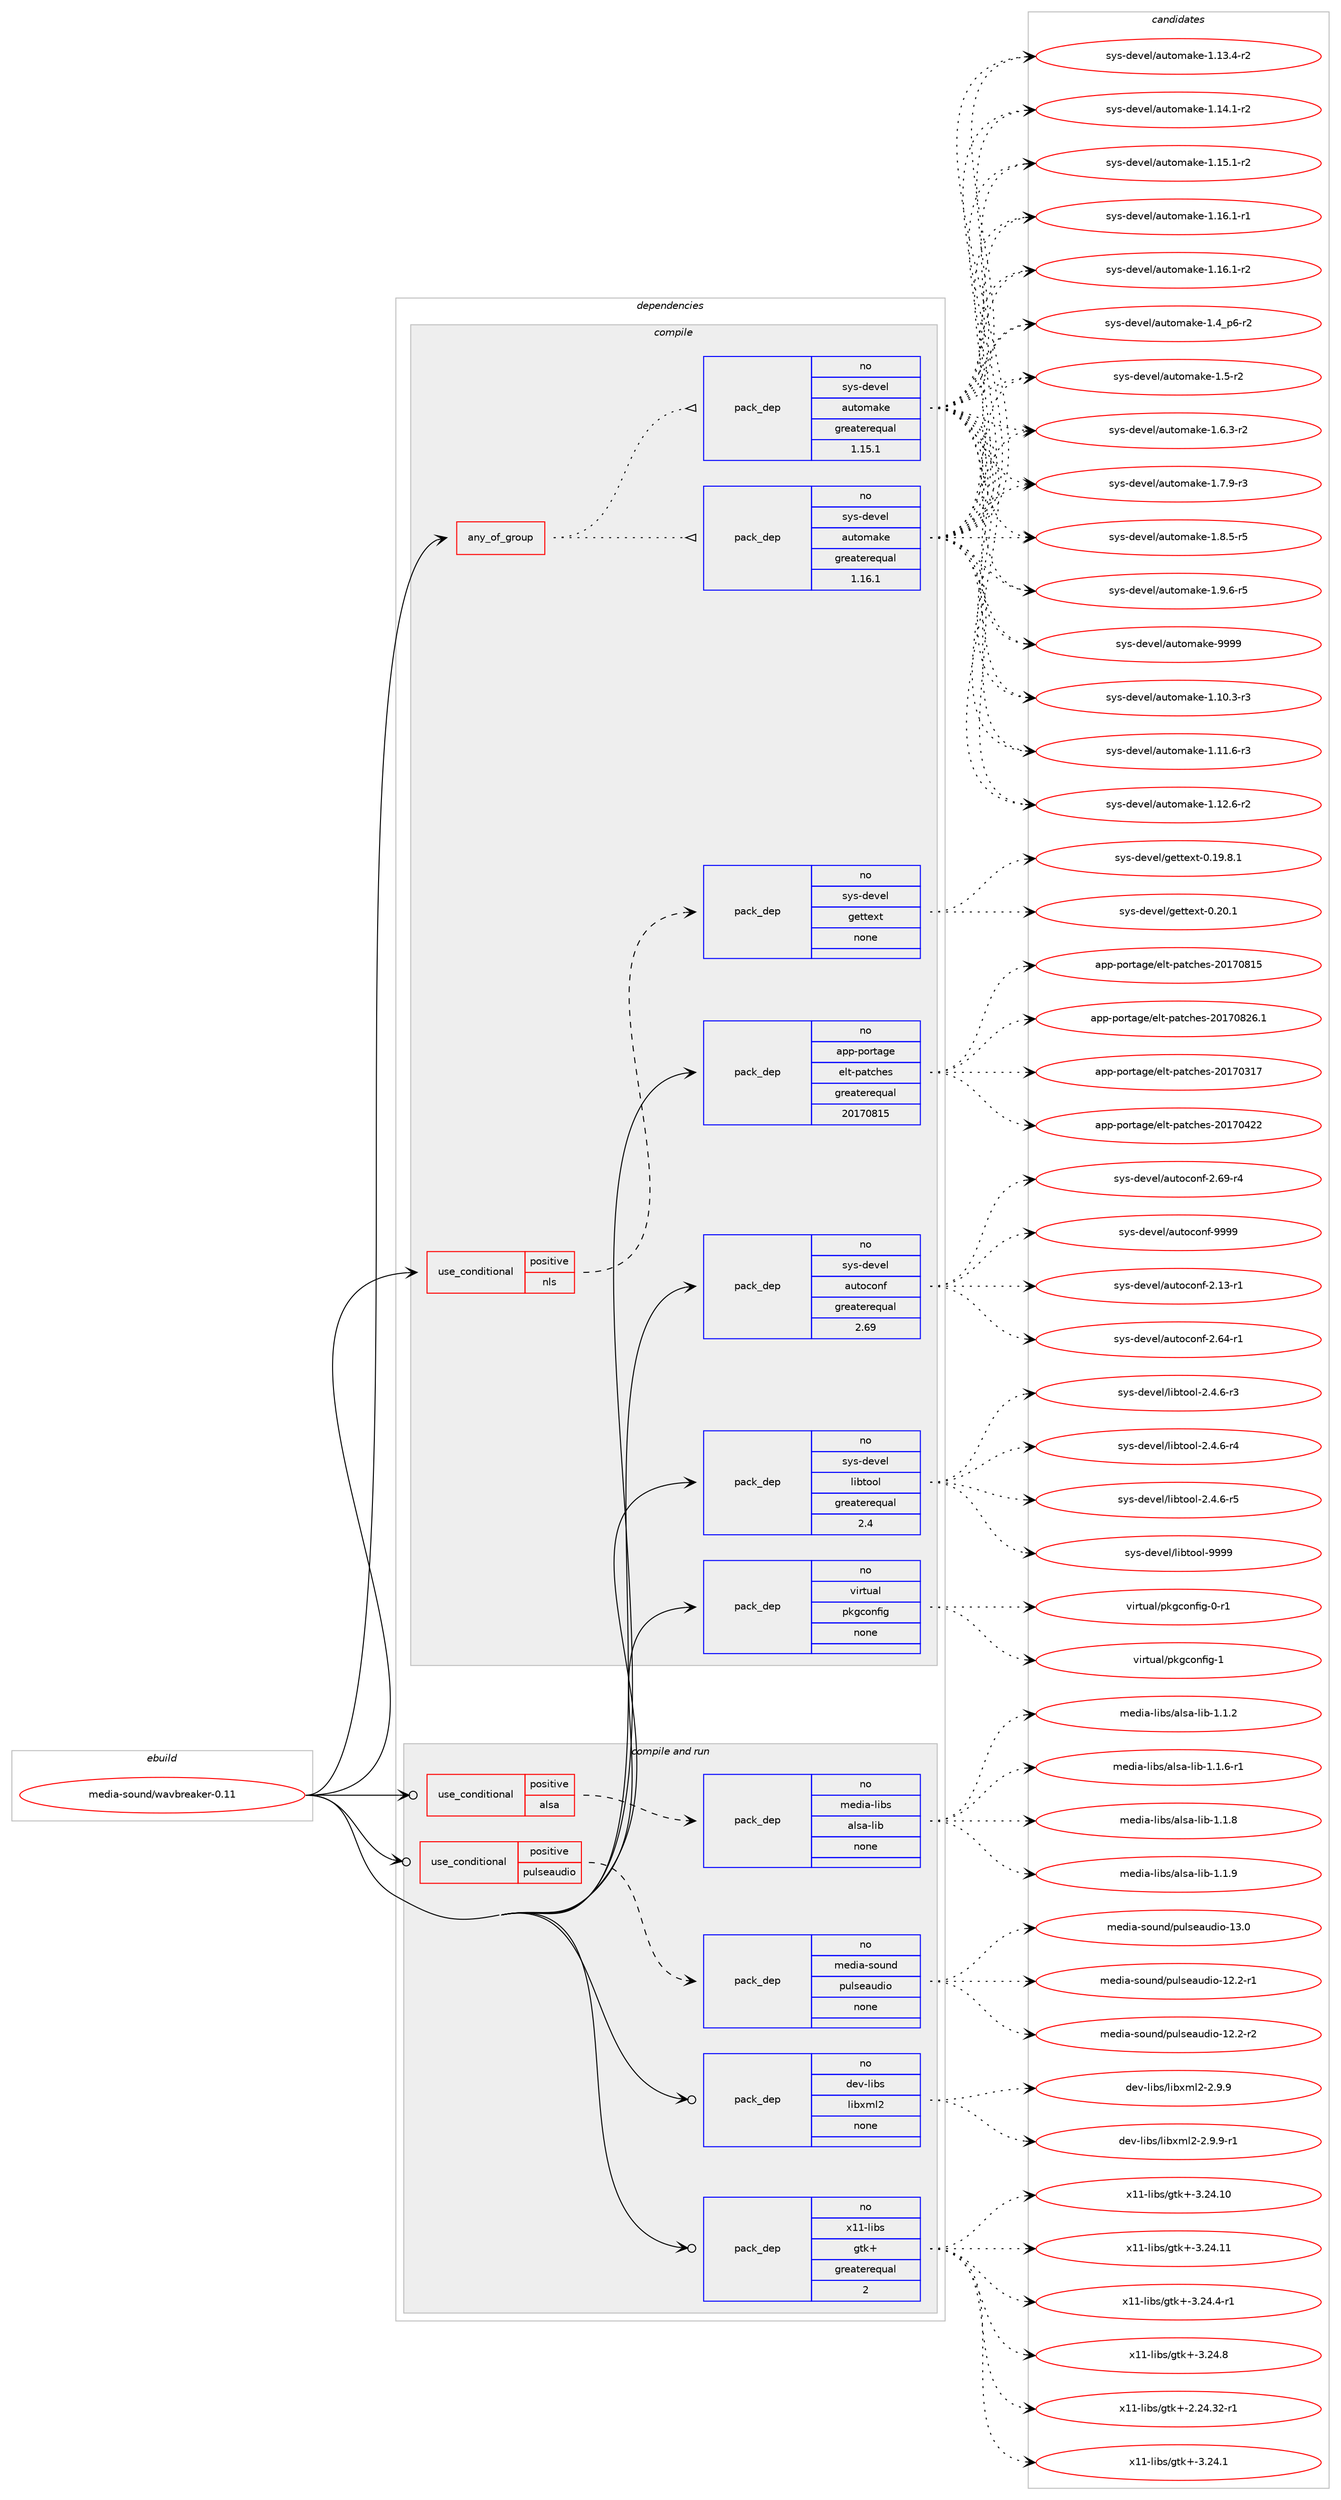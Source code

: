 digraph prolog {

# *************
# Graph options
# *************

newrank=true;
concentrate=true;
compound=true;
graph [rankdir=LR,fontname=Helvetica,fontsize=10,ranksep=1.5];#, ranksep=2.5, nodesep=0.2];
edge  [arrowhead=vee];
node  [fontname=Helvetica,fontsize=10];

# **********
# The ebuild
# **********

subgraph cluster_leftcol {
color=gray;
rank=same;
label=<<i>ebuild</i>>;
id [label="media-sound/wavbreaker-0.11", color=red, width=4, href="../media-sound/wavbreaker-0.11.svg"];
}

# ****************
# The dependencies
# ****************

subgraph cluster_midcol {
color=gray;
label=<<i>dependencies</i>>;
subgraph cluster_compile {
fillcolor="#eeeeee";
style=filled;
label=<<i>compile</i>>;
subgraph any13608 {
dependency804387 [label=<<TABLE BORDER="0" CELLBORDER="1" CELLSPACING="0" CELLPADDING="4"><TR><TD CELLPADDING="10">any_of_group</TD></TR></TABLE>>, shape=none, color=red];subgraph pack595003 {
dependency804388 [label=<<TABLE BORDER="0" CELLBORDER="1" CELLSPACING="0" CELLPADDING="4" WIDTH="220"><TR><TD ROWSPAN="6" CELLPADDING="30">pack_dep</TD></TR><TR><TD WIDTH="110">no</TD></TR><TR><TD>sys-devel</TD></TR><TR><TD>automake</TD></TR><TR><TD>greaterequal</TD></TR><TR><TD>1.16.1</TD></TR></TABLE>>, shape=none, color=blue];
}
dependency804387:e -> dependency804388:w [weight=20,style="dotted",arrowhead="oinv"];
subgraph pack595004 {
dependency804389 [label=<<TABLE BORDER="0" CELLBORDER="1" CELLSPACING="0" CELLPADDING="4" WIDTH="220"><TR><TD ROWSPAN="6" CELLPADDING="30">pack_dep</TD></TR><TR><TD WIDTH="110">no</TD></TR><TR><TD>sys-devel</TD></TR><TR><TD>automake</TD></TR><TR><TD>greaterequal</TD></TR><TR><TD>1.15.1</TD></TR></TABLE>>, shape=none, color=blue];
}
dependency804387:e -> dependency804389:w [weight=20,style="dotted",arrowhead="oinv"];
}
id:e -> dependency804387:w [weight=20,style="solid",arrowhead="vee"];
subgraph cond195328 {
dependency804390 [label=<<TABLE BORDER="0" CELLBORDER="1" CELLSPACING="0" CELLPADDING="4"><TR><TD ROWSPAN="3" CELLPADDING="10">use_conditional</TD></TR><TR><TD>positive</TD></TR><TR><TD>nls</TD></TR></TABLE>>, shape=none, color=red];
subgraph pack595005 {
dependency804391 [label=<<TABLE BORDER="0" CELLBORDER="1" CELLSPACING="0" CELLPADDING="4" WIDTH="220"><TR><TD ROWSPAN="6" CELLPADDING="30">pack_dep</TD></TR><TR><TD WIDTH="110">no</TD></TR><TR><TD>sys-devel</TD></TR><TR><TD>gettext</TD></TR><TR><TD>none</TD></TR><TR><TD></TD></TR></TABLE>>, shape=none, color=blue];
}
dependency804390:e -> dependency804391:w [weight=20,style="dashed",arrowhead="vee"];
}
id:e -> dependency804390:w [weight=20,style="solid",arrowhead="vee"];
subgraph pack595006 {
dependency804392 [label=<<TABLE BORDER="0" CELLBORDER="1" CELLSPACING="0" CELLPADDING="4" WIDTH="220"><TR><TD ROWSPAN="6" CELLPADDING="30">pack_dep</TD></TR><TR><TD WIDTH="110">no</TD></TR><TR><TD>app-portage</TD></TR><TR><TD>elt-patches</TD></TR><TR><TD>greaterequal</TD></TR><TR><TD>20170815</TD></TR></TABLE>>, shape=none, color=blue];
}
id:e -> dependency804392:w [weight=20,style="solid",arrowhead="vee"];
subgraph pack595007 {
dependency804393 [label=<<TABLE BORDER="0" CELLBORDER="1" CELLSPACING="0" CELLPADDING="4" WIDTH="220"><TR><TD ROWSPAN="6" CELLPADDING="30">pack_dep</TD></TR><TR><TD WIDTH="110">no</TD></TR><TR><TD>sys-devel</TD></TR><TR><TD>autoconf</TD></TR><TR><TD>greaterequal</TD></TR><TR><TD>2.69</TD></TR></TABLE>>, shape=none, color=blue];
}
id:e -> dependency804393:w [weight=20,style="solid",arrowhead="vee"];
subgraph pack595008 {
dependency804394 [label=<<TABLE BORDER="0" CELLBORDER="1" CELLSPACING="0" CELLPADDING="4" WIDTH="220"><TR><TD ROWSPAN="6" CELLPADDING="30">pack_dep</TD></TR><TR><TD WIDTH="110">no</TD></TR><TR><TD>sys-devel</TD></TR><TR><TD>libtool</TD></TR><TR><TD>greaterequal</TD></TR><TR><TD>2.4</TD></TR></TABLE>>, shape=none, color=blue];
}
id:e -> dependency804394:w [weight=20,style="solid",arrowhead="vee"];
subgraph pack595009 {
dependency804395 [label=<<TABLE BORDER="0" CELLBORDER="1" CELLSPACING="0" CELLPADDING="4" WIDTH="220"><TR><TD ROWSPAN="6" CELLPADDING="30">pack_dep</TD></TR><TR><TD WIDTH="110">no</TD></TR><TR><TD>virtual</TD></TR><TR><TD>pkgconfig</TD></TR><TR><TD>none</TD></TR><TR><TD></TD></TR></TABLE>>, shape=none, color=blue];
}
id:e -> dependency804395:w [weight=20,style="solid",arrowhead="vee"];
}
subgraph cluster_compileandrun {
fillcolor="#eeeeee";
style=filled;
label=<<i>compile and run</i>>;
subgraph cond195329 {
dependency804396 [label=<<TABLE BORDER="0" CELLBORDER="1" CELLSPACING="0" CELLPADDING="4"><TR><TD ROWSPAN="3" CELLPADDING="10">use_conditional</TD></TR><TR><TD>positive</TD></TR><TR><TD>alsa</TD></TR></TABLE>>, shape=none, color=red];
subgraph pack595010 {
dependency804397 [label=<<TABLE BORDER="0" CELLBORDER="1" CELLSPACING="0" CELLPADDING="4" WIDTH="220"><TR><TD ROWSPAN="6" CELLPADDING="30">pack_dep</TD></TR><TR><TD WIDTH="110">no</TD></TR><TR><TD>media-libs</TD></TR><TR><TD>alsa-lib</TD></TR><TR><TD>none</TD></TR><TR><TD></TD></TR></TABLE>>, shape=none, color=blue];
}
dependency804396:e -> dependency804397:w [weight=20,style="dashed",arrowhead="vee"];
}
id:e -> dependency804396:w [weight=20,style="solid",arrowhead="odotvee"];
subgraph cond195330 {
dependency804398 [label=<<TABLE BORDER="0" CELLBORDER="1" CELLSPACING="0" CELLPADDING="4"><TR><TD ROWSPAN="3" CELLPADDING="10">use_conditional</TD></TR><TR><TD>positive</TD></TR><TR><TD>pulseaudio</TD></TR></TABLE>>, shape=none, color=red];
subgraph pack595011 {
dependency804399 [label=<<TABLE BORDER="0" CELLBORDER="1" CELLSPACING="0" CELLPADDING="4" WIDTH="220"><TR><TD ROWSPAN="6" CELLPADDING="30">pack_dep</TD></TR><TR><TD WIDTH="110">no</TD></TR><TR><TD>media-sound</TD></TR><TR><TD>pulseaudio</TD></TR><TR><TD>none</TD></TR><TR><TD></TD></TR></TABLE>>, shape=none, color=blue];
}
dependency804398:e -> dependency804399:w [weight=20,style="dashed",arrowhead="vee"];
}
id:e -> dependency804398:w [weight=20,style="solid",arrowhead="odotvee"];
subgraph pack595012 {
dependency804400 [label=<<TABLE BORDER="0" CELLBORDER="1" CELLSPACING="0" CELLPADDING="4" WIDTH="220"><TR><TD ROWSPAN="6" CELLPADDING="30">pack_dep</TD></TR><TR><TD WIDTH="110">no</TD></TR><TR><TD>dev-libs</TD></TR><TR><TD>libxml2</TD></TR><TR><TD>none</TD></TR><TR><TD></TD></TR></TABLE>>, shape=none, color=blue];
}
id:e -> dependency804400:w [weight=20,style="solid",arrowhead="odotvee"];
subgraph pack595013 {
dependency804401 [label=<<TABLE BORDER="0" CELLBORDER="1" CELLSPACING="0" CELLPADDING="4" WIDTH="220"><TR><TD ROWSPAN="6" CELLPADDING="30">pack_dep</TD></TR><TR><TD WIDTH="110">no</TD></TR><TR><TD>x11-libs</TD></TR><TR><TD>gtk+</TD></TR><TR><TD>greaterequal</TD></TR><TR><TD>2</TD></TR></TABLE>>, shape=none, color=blue];
}
id:e -> dependency804401:w [weight=20,style="solid",arrowhead="odotvee"];
}
subgraph cluster_run {
fillcolor="#eeeeee";
style=filled;
label=<<i>run</i>>;
}
}

# **************
# The candidates
# **************

subgraph cluster_choices {
rank=same;
color=gray;
label=<<i>candidates</i>>;

subgraph choice595003 {
color=black;
nodesep=1;
choice11512111545100101118101108479711711611110997107101454946494846514511451 [label="sys-devel/automake-1.10.3-r3", color=red, width=4,href="../sys-devel/automake-1.10.3-r3.svg"];
choice11512111545100101118101108479711711611110997107101454946494946544511451 [label="sys-devel/automake-1.11.6-r3", color=red, width=4,href="../sys-devel/automake-1.11.6-r3.svg"];
choice11512111545100101118101108479711711611110997107101454946495046544511450 [label="sys-devel/automake-1.12.6-r2", color=red, width=4,href="../sys-devel/automake-1.12.6-r2.svg"];
choice11512111545100101118101108479711711611110997107101454946495146524511450 [label="sys-devel/automake-1.13.4-r2", color=red, width=4,href="../sys-devel/automake-1.13.4-r2.svg"];
choice11512111545100101118101108479711711611110997107101454946495246494511450 [label="sys-devel/automake-1.14.1-r2", color=red, width=4,href="../sys-devel/automake-1.14.1-r2.svg"];
choice11512111545100101118101108479711711611110997107101454946495346494511450 [label="sys-devel/automake-1.15.1-r2", color=red, width=4,href="../sys-devel/automake-1.15.1-r2.svg"];
choice11512111545100101118101108479711711611110997107101454946495446494511449 [label="sys-devel/automake-1.16.1-r1", color=red, width=4,href="../sys-devel/automake-1.16.1-r1.svg"];
choice11512111545100101118101108479711711611110997107101454946495446494511450 [label="sys-devel/automake-1.16.1-r2", color=red, width=4,href="../sys-devel/automake-1.16.1-r2.svg"];
choice115121115451001011181011084797117116111109971071014549465295112544511450 [label="sys-devel/automake-1.4_p6-r2", color=red, width=4,href="../sys-devel/automake-1.4_p6-r2.svg"];
choice11512111545100101118101108479711711611110997107101454946534511450 [label="sys-devel/automake-1.5-r2", color=red, width=4,href="../sys-devel/automake-1.5-r2.svg"];
choice115121115451001011181011084797117116111109971071014549465446514511450 [label="sys-devel/automake-1.6.3-r2", color=red, width=4,href="../sys-devel/automake-1.6.3-r2.svg"];
choice115121115451001011181011084797117116111109971071014549465546574511451 [label="sys-devel/automake-1.7.9-r3", color=red, width=4,href="../sys-devel/automake-1.7.9-r3.svg"];
choice115121115451001011181011084797117116111109971071014549465646534511453 [label="sys-devel/automake-1.8.5-r5", color=red, width=4,href="../sys-devel/automake-1.8.5-r5.svg"];
choice115121115451001011181011084797117116111109971071014549465746544511453 [label="sys-devel/automake-1.9.6-r5", color=red, width=4,href="../sys-devel/automake-1.9.6-r5.svg"];
choice115121115451001011181011084797117116111109971071014557575757 [label="sys-devel/automake-9999", color=red, width=4,href="../sys-devel/automake-9999.svg"];
dependency804388:e -> choice11512111545100101118101108479711711611110997107101454946494846514511451:w [style=dotted,weight="100"];
dependency804388:e -> choice11512111545100101118101108479711711611110997107101454946494946544511451:w [style=dotted,weight="100"];
dependency804388:e -> choice11512111545100101118101108479711711611110997107101454946495046544511450:w [style=dotted,weight="100"];
dependency804388:e -> choice11512111545100101118101108479711711611110997107101454946495146524511450:w [style=dotted,weight="100"];
dependency804388:e -> choice11512111545100101118101108479711711611110997107101454946495246494511450:w [style=dotted,weight="100"];
dependency804388:e -> choice11512111545100101118101108479711711611110997107101454946495346494511450:w [style=dotted,weight="100"];
dependency804388:e -> choice11512111545100101118101108479711711611110997107101454946495446494511449:w [style=dotted,weight="100"];
dependency804388:e -> choice11512111545100101118101108479711711611110997107101454946495446494511450:w [style=dotted,weight="100"];
dependency804388:e -> choice115121115451001011181011084797117116111109971071014549465295112544511450:w [style=dotted,weight="100"];
dependency804388:e -> choice11512111545100101118101108479711711611110997107101454946534511450:w [style=dotted,weight="100"];
dependency804388:e -> choice115121115451001011181011084797117116111109971071014549465446514511450:w [style=dotted,weight="100"];
dependency804388:e -> choice115121115451001011181011084797117116111109971071014549465546574511451:w [style=dotted,weight="100"];
dependency804388:e -> choice115121115451001011181011084797117116111109971071014549465646534511453:w [style=dotted,weight="100"];
dependency804388:e -> choice115121115451001011181011084797117116111109971071014549465746544511453:w [style=dotted,weight="100"];
dependency804388:e -> choice115121115451001011181011084797117116111109971071014557575757:w [style=dotted,weight="100"];
}
subgraph choice595004 {
color=black;
nodesep=1;
choice11512111545100101118101108479711711611110997107101454946494846514511451 [label="sys-devel/automake-1.10.3-r3", color=red, width=4,href="../sys-devel/automake-1.10.3-r3.svg"];
choice11512111545100101118101108479711711611110997107101454946494946544511451 [label="sys-devel/automake-1.11.6-r3", color=red, width=4,href="../sys-devel/automake-1.11.6-r3.svg"];
choice11512111545100101118101108479711711611110997107101454946495046544511450 [label="sys-devel/automake-1.12.6-r2", color=red, width=4,href="../sys-devel/automake-1.12.6-r2.svg"];
choice11512111545100101118101108479711711611110997107101454946495146524511450 [label="sys-devel/automake-1.13.4-r2", color=red, width=4,href="../sys-devel/automake-1.13.4-r2.svg"];
choice11512111545100101118101108479711711611110997107101454946495246494511450 [label="sys-devel/automake-1.14.1-r2", color=red, width=4,href="../sys-devel/automake-1.14.1-r2.svg"];
choice11512111545100101118101108479711711611110997107101454946495346494511450 [label="sys-devel/automake-1.15.1-r2", color=red, width=4,href="../sys-devel/automake-1.15.1-r2.svg"];
choice11512111545100101118101108479711711611110997107101454946495446494511449 [label="sys-devel/automake-1.16.1-r1", color=red, width=4,href="../sys-devel/automake-1.16.1-r1.svg"];
choice11512111545100101118101108479711711611110997107101454946495446494511450 [label="sys-devel/automake-1.16.1-r2", color=red, width=4,href="../sys-devel/automake-1.16.1-r2.svg"];
choice115121115451001011181011084797117116111109971071014549465295112544511450 [label="sys-devel/automake-1.4_p6-r2", color=red, width=4,href="../sys-devel/automake-1.4_p6-r2.svg"];
choice11512111545100101118101108479711711611110997107101454946534511450 [label="sys-devel/automake-1.5-r2", color=red, width=4,href="../sys-devel/automake-1.5-r2.svg"];
choice115121115451001011181011084797117116111109971071014549465446514511450 [label="sys-devel/automake-1.6.3-r2", color=red, width=4,href="../sys-devel/automake-1.6.3-r2.svg"];
choice115121115451001011181011084797117116111109971071014549465546574511451 [label="sys-devel/automake-1.7.9-r3", color=red, width=4,href="../sys-devel/automake-1.7.9-r3.svg"];
choice115121115451001011181011084797117116111109971071014549465646534511453 [label="sys-devel/automake-1.8.5-r5", color=red, width=4,href="../sys-devel/automake-1.8.5-r5.svg"];
choice115121115451001011181011084797117116111109971071014549465746544511453 [label="sys-devel/automake-1.9.6-r5", color=red, width=4,href="../sys-devel/automake-1.9.6-r5.svg"];
choice115121115451001011181011084797117116111109971071014557575757 [label="sys-devel/automake-9999", color=red, width=4,href="../sys-devel/automake-9999.svg"];
dependency804389:e -> choice11512111545100101118101108479711711611110997107101454946494846514511451:w [style=dotted,weight="100"];
dependency804389:e -> choice11512111545100101118101108479711711611110997107101454946494946544511451:w [style=dotted,weight="100"];
dependency804389:e -> choice11512111545100101118101108479711711611110997107101454946495046544511450:w [style=dotted,weight="100"];
dependency804389:e -> choice11512111545100101118101108479711711611110997107101454946495146524511450:w [style=dotted,weight="100"];
dependency804389:e -> choice11512111545100101118101108479711711611110997107101454946495246494511450:w [style=dotted,weight="100"];
dependency804389:e -> choice11512111545100101118101108479711711611110997107101454946495346494511450:w [style=dotted,weight="100"];
dependency804389:e -> choice11512111545100101118101108479711711611110997107101454946495446494511449:w [style=dotted,weight="100"];
dependency804389:e -> choice11512111545100101118101108479711711611110997107101454946495446494511450:w [style=dotted,weight="100"];
dependency804389:e -> choice115121115451001011181011084797117116111109971071014549465295112544511450:w [style=dotted,weight="100"];
dependency804389:e -> choice11512111545100101118101108479711711611110997107101454946534511450:w [style=dotted,weight="100"];
dependency804389:e -> choice115121115451001011181011084797117116111109971071014549465446514511450:w [style=dotted,weight="100"];
dependency804389:e -> choice115121115451001011181011084797117116111109971071014549465546574511451:w [style=dotted,weight="100"];
dependency804389:e -> choice115121115451001011181011084797117116111109971071014549465646534511453:w [style=dotted,weight="100"];
dependency804389:e -> choice115121115451001011181011084797117116111109971071014549465746544511453:w [style=dotted,weight="100"];
dependency804389:e -> choice115121115451001011181011084797117116111109971071014557575757:w [style=dotted,weight="100"];
}
subgraph choice595005 {
color=black;
nodesep=1;
choice1151211154510010111810110847103101116116101120116454846495746564649 [label="sys-devel/gettext-0.19.8.1", color=red, width=4,href="../sys-devel/gettext-0.19.8.1.svg"];
choice115121115451001011181011084710310111611610112011645484650484649 [label="sys-devel/gettext-0.20.1", color=red, width=4,href="../sys-devel/gettext-0.20.1.svg"];
dependency804391:e -> choice1151211154510010111810110847103101116116101120116454846495746564649:w [style=dotted,weight="100"];
dependency804391:e -> choice115121115451001011181011084710310111611610112011645484650484649:w [style=dotted,weight="100"];
}
subgraph choice595006 {
color=black;
nodesep=1;
choice97112112451121111141169710310147101108116451129711699104101115455048495548514955 [label="app-portage/elt-patches-20170317", color=red, width=4,href="../app-portage/elt-patches-20170317.svg"];
choice97112112451121111141169710310147101108116451129711699104101115455048495548525050 [label="app-portage/elt-patches-20170422", color=red, width=4,href="../app-portage/elt-patches-20170422.svg"];
choice97112112451121111141169710310147101108116451129711699104101115455048495548564953 [label="app-portage/elt-patches-20170815", color=red, width=4,href="../app-portage/elt-patches-20170815.svg"];
choice971121124511211111411697103101471011081164511297116991041011154550484955485650544649 [label="app-portage/elt-patches-20170826.1", color=red, width=4,href="../app-portage/elt-patches-20170826.1.svg"];
dependency804392:e -> choice97112112451121111141169710310147101108116451129711699104101115455048495548514955:w [style=dotted,weight="100"];
dependency804392:e -> choice97112112451121111141169710310147101108116451129711699104101115455048495548525050:w [style=dotted,weight="100"];
dependency804392:e -> choice97112112451121111141169710310147101108116451129711699104101115455048495548564953:w [style=dotted,weight="100"];
dependency804392:e -> choice971121124511211111411697103101471011081164511297116991041011154550484955485650544649:w [style=dotted,weight="100"];
}
subgraph choice595007 {
color=black;
nodesep=1;
choice1151211154510010111810110847971171161119911111010245504649514511449 [label="sys-devel/autoconf-2.13-r1", color=red, width=4,href="../sys-devel/autoconf-2.13-r1.svg"];
choice1151211154510010111810110847971171161119911111010245504654524511449 [label="sys-devel/autoconf-2.64-r1", color=red, width=4,href="../sys-devel/autoconf-2.64-r1.svg"];
choice1151211154510010111810110847971171161119911111010245504654574511452 [label="sys-devel/autoconf-2.69-r4", color=red, width=4,href="../sys-devel/autoconf-2.69-r4.svg"];
choice115121115451001011181011084797117116111991111101024557575757 [label="sys-devel/autoconf-9999", color=red, width=4,href="../sys-devel/autoconf-9999.svg"];
dependency804393:e -> choice1151211154510010111810110847971171161119911111010245504649514511449:w [style=dotted,weight="100"];
dependency804393:e -> choice1151211154510010111810110847971171161119911111010245504654524511449:w [style=dotted,weight="100"];
dependency804393:e -> choice1151211154510010111810110847971171161119911111010245504654574511452:w [style=dotted,weight="100"];
dependency804393:e -> choice115121115451001011181011084797117116111991111101024557575757:w [style=dotted,weight="100"];
}
subgraph choice595008 {
color=black;
nodesep=1;
choice1151211154510010111810110847108105981161111111084550465246544511451 [label="sys-devel/libtool-2.4.6-r3", color=red, width=4,href="../sys-devel/libtool-2.4.6-r3.svg"];
choice1151211154510010111810110847108105981161111111084550465246544511452 [label="sys-devel/libtool-2.4.6-r4", color=red, width=4,href="../sys-devel/libtool-2.4.6-r4.svg"];
choice1151211154510010111810110847108105981161111111084550465246544511453 [label="sys-devel/libtool-2.4.6-r5", color=red, width=4,href="../sys-devel/libtool-2.4.6-r5.svg"];
choice1151211154510010111810110847108105981161111111084557575757 [label="sys-devel/libtool-9999", color=red, width=4,href="../sys-devel/libtool-9999.svg"];
dependency804394:e -> choice1151211154510010111810110847108105981161111111084550465246544511451:w [style=dotted,weight="100"];
dependency804394:e -> choice1151211154510010111810110847108105981161111111084550465246544511452:w [style=dotted,weight="100"];
dependency804394:e -> choice1151211154510010111810110847108105981161111111084550465246544511453:w [style=dotted,weight="100"];
dependency804394:e -> choice1151211154510010111810110847108105981161111111084557575757:w [style=dotted,weight="100"];
}
subgraph choice595009 {
color=black;
nodesep=1;
choice11810511411611797108471121071039911111010210510345484511449 [label="virtual/pkgconfig-0-r1", color=red, width=4,href="../virtual/pkgconfig-0-r1.svg"];
choice1181051141161179710847112107103991111101021051034549 [label="virtual/pkgconfig-1", color=red, width=4,href="../virtual/pkgconfig-1.svg"];
dependency804395:e -> choice11810511411611797108471121071039911111010210510345484511449:w [style=dotted,weight="100"];
dependency804395:e -> choice1181051141161179710847112107103991111101021051034549:w [style=dotted,weight="100"];
}
subgraph choice595010 {
color=black;
nodesep=1;
choice1091011001059745108105981154797108115974510810598454946494650 [label="media-libs/alsa-lib-1.1.2", color=red, width=4,href="../media-libs/alsa-lib-1.1.2.svg"];
choice10910110010597451081059811547971081159745108105984549464946544511449 [label="media-libs/alsa-lib-1.1.6-r1", color=red, width=4,href="../media-libs/alsa-lib-1.1.6-r1.svg"];
choice1091011001059745108105981154797108115974510810598454946494656 [label="media-libs/alsa-lib-1.1.8", color=red, width=4,href="../media-libs/alsa-lib-1.1.8.svg"];
choice1091011001059745108105981154797108115974510810598454946494657 [label="media-libs/alsa-lib-1.1.9", color=red, width=4,href="../media-libs/alsa-lib-1.1.9.svg"];
dependency804397:e -> choice1091011001059745108105981154797108115974510810598454946494650:w [style=dotted,weight="100"];
dependency804397:e -> choice10910110010597451081059811547971081159745108105984549464946544511449:w [style=dotted,weight="100"];
dependency804397:e -> choice1091011001059745108105981154797108115974510810598454946494656:w [style=dotted,weight="100"];
dependency804397:e -> choice1091011001059745108105981154797108115974510810598454946494657:w [style=dotted,weight="100"];
}
subgraph choice595011 {
color=black;
nodesep=1;
choice1091011001059745115111117110100471121171081151019711710010511145495046504511449 [label="media-sound/pulseaudio-12.2-r1", color=red, width=4,href="../media-sound/pulseaudio-12.2-r1.svg"];
choice1091011001059745115111117110100471121171081151019711710010511145495046504511450 [label="media-sound/pulseaudio-12.2-r2", color=red, width=4,href="../media-sound/pulseaudio-12.2-r2.svg"];
choice109101100105974511511111711010047112117108115101971171001051114549514648 [label="media-sound/pulseaudio-13.0", color=red, width=4,href="../media-sound/pulseaudio-13.0.svg"];
dependency804399:e -> choice1091011001059745115111117110100471121171081151019711710010511145495046504511449:w [style=dotted,weight="100"];
dependency804399:e -> choice1091011001059745115111117110100471121171081151019711710010511145495046504511450:w [style=dotted,weight="100"];
dependency804399:e -> choice109101100105974511511111711010047112117108115101971171001051114549514648:w [style=dotted,weight="100"];
}
subgraph choice595012 {
color=black;
nodesep=1;
choice1001011184510810598115471081059812010910850455046574657 [label="dev-libs/libxml2-2.9.9", color=red, width=4,href="../dev-libs/libxml2-2.9.9.svg"];
choice10010111845108105981154710810598120109108504550465746574511449 [label="dev-libs/libxml2-2.9.9-r1", color=red, width=4,href="../dev-libs/libxml2-2.9.9-r1.svg"];
dependency804400:e -> choice1001011184510810598115471081059812010910850455046574657:w [style=dotted,weight="100"];
dependency804400:e -> choice10010111845108105981154710810598120109108504550465746574511449:w [style=dotted,weight="100"];
}
subgraph choice595013 {
color=black;
nodesep=1;
choice12049494510810598115471031161074345504650524651504511449 [label="x11-libs/gtk+-2.24.32-r1", color=red, width=4,href="../x11-libs/gtk+-2.24.32-r1.svg"];
choice12049494510810598115471031161074345514650524649 [label="x11-libs/gtk+-3.24.1", color=red, width=4,href="../x11-libs/gtk+-3.24.1.svg"];
choice1204949451081059811547103116107434551465052464948 [label="x11-libs/gtk+-3.24.10", color=red, width=4,href="../x11-libs/gtk+-3.24.10.svg"];
choice1204949451081059811547103116107434551465052464949 [label="x11-libs/gtk+-3.24.11", color=red, width=4,href="../x11-libs/gtk+-3.24.11.svg"];
choice120494945108105981154710311610743455146505246524511449 [label="x11-libs/gtk+-3.24.4-r1", color=red, width=4,href="../x11-libs/gtk+-3.24.4-r1.svg"];
choice12049494510810598115471031161074345514650524656 [label="x11-libs/gtk+-3.24.8", color=red, width=4,href="../x11-libs/gtk+-3.24.8.svg"];
dependency804401:e -> choice12049494510810598115471031161074345504650524651504511449:w [style=dotted,weight="100"];
dependency804401:e -> choice12049494510810598115471031161074345514650524649:w [style=dotted,weight="100"];
dependency804401:e -> choice1204949451081059811547103116107434551465052464948:w [style=dotted,weight="100"];
dependency804401:e -> choice1204949451081059811547103116107434551465052464949:w [style=dotted,weight="100"];
dependency804401:e -> choice120494945108105981154710311610743455146505246524511449:w [style=dotted,weight="100"];
dependency804401:e -> choice12049494510810598115471031161074345514650524656:w [style=dotted,weight="100"];
}
}

}
